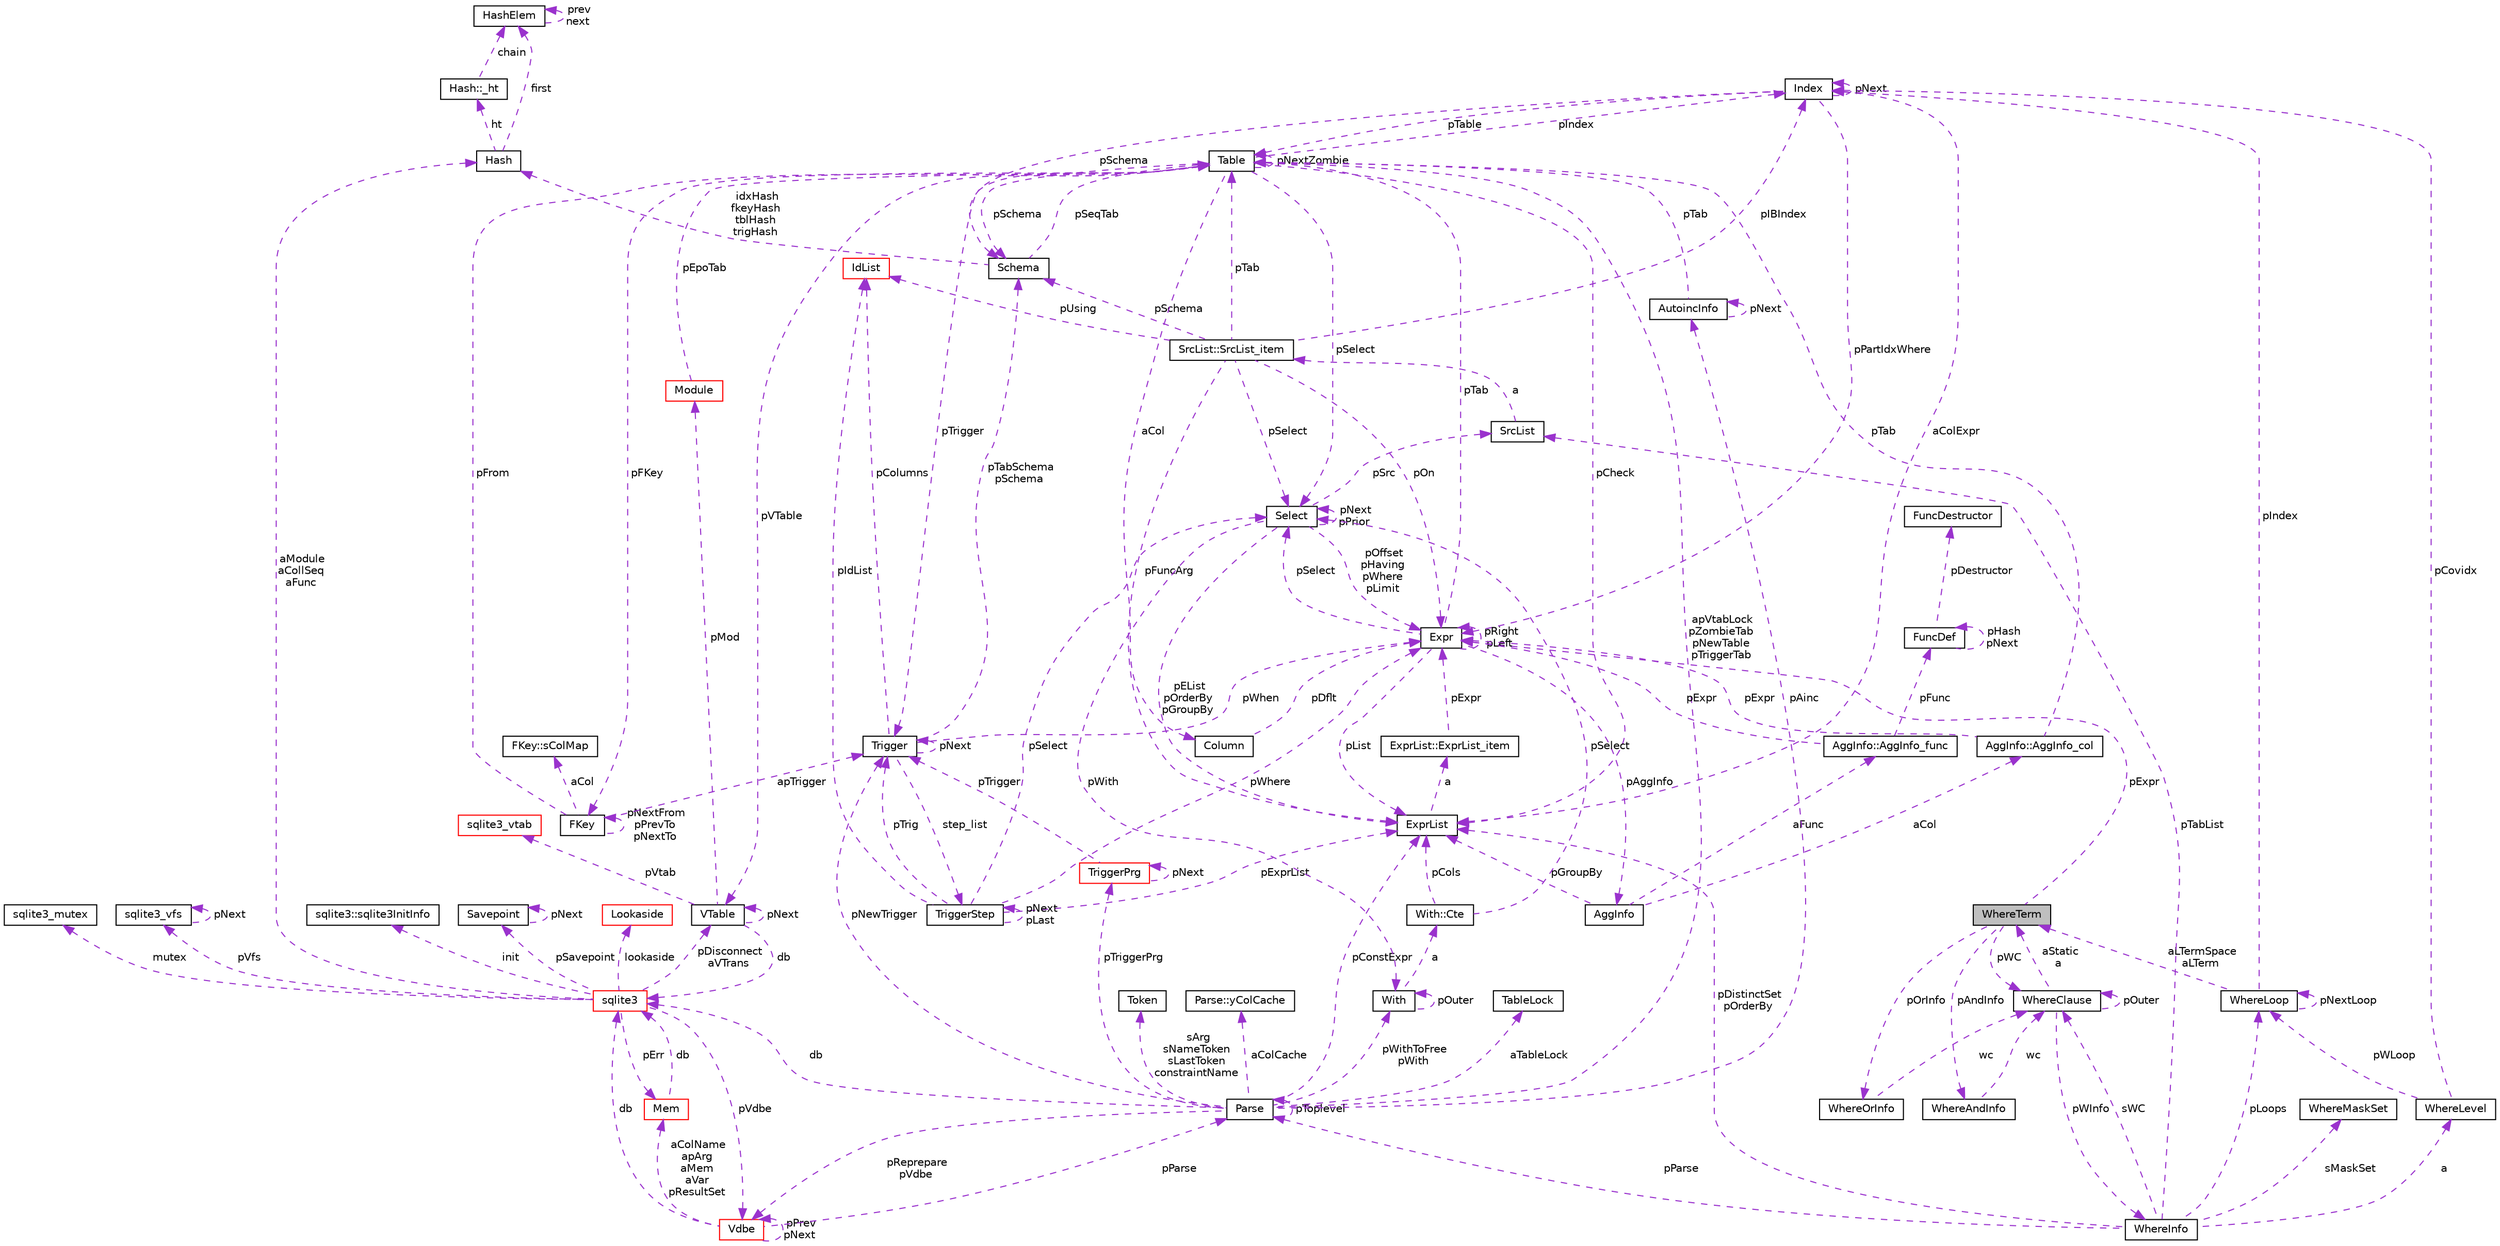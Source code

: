 digraph "WhereTerm"
{
  edge [fontname="Helvetica",fontsize="10",labelfontname="Helvetica",labelfontsize="10"];
  node [fontname="Helvetica",fontsize="10",shape=record];
  Node1 [label="WhereTerm",height=0.2,width=0.4,color="black", fillcolor="grey75", style="filled", fontcolor="black"];
  Node2 -> Node1 [dir="back",color="darkorchid3",fontsize="10",style="dashed",label=" pAndInfo" ,fontname="Helvetica"];
  Node2 [label="WhereAndInfo",height=0.2,width=0.4,color="black", fillcolor="white", style="filled",URL="$structWhereAndInfo.html"];
  Node3 -> Node2 [dir="back",color="darkorchid3",fontsize="10",style="dashed",label=" wc" ,fontname="Helvetica"];
  Node3 [label="WhereClause",height=0.2,width=0.4,color="black", fillcolor="white", style="filled",URL="$structWhereClause.html"];
  Node1 -> Node3 [dir="back",color="darkorchid3",fontsize="10",style="dashed",label=" aStatic\na" ,fontname="Helvetica"];
  Node4 -> Node3 [dir="back",color="darkorchid3",fontsize="10",style="dashed",label=" pWInfo" ,fontname="Helvetica"];
  Node4 [label="WhereInfo",height=0.2,width=0.4,color="black", fillcolor="white", style="filled",URL="$structWhereInfo.html"];
  Node5 -> Node4 [dir="back",color="darkorchid3",fontsize="10",style="dashed",label=" pLoops" ,fontname="Helvetica"];
  Node5 [label="WhereLoop",height=0.2,width=0.4,color="black", fillcolor="white", style="filled",URL="$structWhereLoop.html"];
  Node5 -> Node5 [dir="back",color="darkorchid3",fontsize="10",style="dashed",label=" pNextLoop" ,fontname="Helvetica"];
  Node1 -> Node5 [dir="back",color="darkorchid3",fontsize="10",style="dashed",label=" aLTermSpace\naLTerm" ,fontname="Helvetica"];
  Node6 -> Node5 [dir="back",color="darkorchid3",fontsize="10",style="dashed",label=" pIndex" ,fontname="Helvetica"];
  Node6 [label="Index",height=0.2,width=0.4,color="black", fillcolor="white", style="filled",URL="$structIndex.html"];
  Node7 -> Node6 [dir="back",color="darkorchid3",fontsize="10",style="dashed",label=" pSchema" ,fontname="Helvetica"];
  Node7 [label="Schema",height=0.2,width=0.4,color="black", fillcolor="white", style="filled",URL="$structSchema.html"];
  Node8 -> Node7 [dir="back",color="darkorchid3",fontsize="10",style="dashed",label=" pSeqTab" ,fontname="Helvetica"];
  Node8 [label="Table",height=0.2,width=0.4,color="black", fillcolor="white", style="filled",URL="$structTable.html"];
  Node7 -> Node8 [dir="back",color="darkorchid3",fontsize="10",style="dashed",label=" pSchema" ,fontname="Helvetica"];
  Node9 -> Node8 [dir="back",color="darkorchid3",fontsize="10",style="dashed",label=" aCol" ,fontname="Helvetica"];
  Node9 [label="Column",height=0.2,width=0.4,color="black", fillcolor="white", style="filled",URL="$structColumn.html"];
  Node10 -> Node9 [dir="back",color="darkorchid3",fontsize="10",style="dashed",label=" pDflt" ,fontname="Helvetica"];
  Node10 [label="Expr",height=0.2,width=0.4,color="black", fillcolor="white", style="filled",URL="$structExpr.html"];
  Node11 -> Node10 [dir="back",color="darkorchid3",fontsize="10",style="dashed",label=" pAggInfo" ,fontname="Helvetica"];
  Node11 [label="AggInfo",height=0.2,width=0.4,color="black", fillcolor="white", style="filled",URL="$structAggInfo.html"];
  Node12 -> Node11 [dir="back",color="darkorchid3",fontsize="10",style="dashed",label=" aCol" ,fontname="Helvetica"];
  Node12 [label="AggInfo::AggInfo_col",height=0.2,width=0.4,color="black", fillcolor="white", style="filled",URL="$structAggInfo_1_1AggInfo__col.html"];
  Node10 -> Node12 [dir="back",color="darkorchid3",fontsize="10",style="dashed",label=" pExpr" ,fontname="Helvetica"];
  Node8 -> Node12 [dir="back",color="darkorchid3",fontsize="10",style="dashed",label=" pTab" ,fontname="Helvetica"];
  Node13 -> Node11 [dir="back",color="darkorchid3",fontsize="10",style="dashed",label=" aFunc" ,fontname="Helvetica"];
  Node13 [label="AggInfo::AggInfo_func",height=0.2,width=0.4,color="black", fillcolor="white", style="filled",URL="$structAggInfo_1_1AggInfo__func.html"];
  Node10 -> Node13 [dir="back",color="darkorchid3",fontsize="10",style="dashed",label=" pExpr" ,fontname="Helvetica"];
  Node14 -> Node13 [dir="back",color="darkorchid3",fontsize="10",style="dashed",label=" pFunc" ,fontname="Helvetica"];
  Node14 [label="FuncDef",height=0.2,width=0.4,color="black", fillcolor="white", style="filled",URL="$structFuncDef.html"];
  Node15 -> Node14 [dir="back",color="darkorchid3",fontsize="10",style="dashed",label=" pDestructor" ,fontname="Helvetica"];
  Node15 [label="FuncDestructor",height=0.2,width=0.4,color="black", fillcolor="white", style="filled",URL="$structFuncDestructor.html"];
  Node14 -> Node14 [dir="back",color="darkorchid3",fontsize="10",style="dashed",label=" pHash\npNext" ,fontname="Helvetica"];
  Node16 -> Node11 [dir="back",color="darkorchid3",fontsize="10",style="dashed",label=" pGroupBy" ,fontname="Helvetica"];
  Node16 [label="ExprList",height=0.2,width=0.4,color="black", fillcolor="white", style="filled",URL="$structExprList.html"];
  Node17 -> Node16 [dir="back",color="darkorchid3",fontsize="10",style="dashed",label=" a" ,fontname="Helvetica"];
  Node17 [label="ExprList::ExprList_item",height=0.2,width=0.4,color="black", fillcolor="white", style="filled",URL="$structExprList_1_1ExprList__item.html"];
  Node10 -> Node17 [dir="back",color="darkorchid3",fontsize="10",style="dashed",label=" pExpr" ,fontname="Helvetica"];
  Node10 -> Node10 [dir="back",color="darkorchid3",fontsize="10",style="dashed",label=" pRight\npLeft" ,fontname="Helvetica"];
  Node8 -> Node10 [dir="back",color="darkorchid3",fontsize="10",style="dashed",label=" pTab" ,fontname="Helvetica"];
  Node18 -> Node10 [dir="back",color="darkorchid3",fontsize="10",style="dashed",label=" pSelect" ,fontname="Helvetica"];
  Node18 [label="Select",height=0.2,width=0.4,color="black", fillcolor="white", style="filled",URL="$structSelect.html"];
  Node10 -> Node18 [dir="back",color="darkorchid3",fontsize="10",style="dashed",label=" pOffset\npHaving\npWhere\npLimit" ,fontname="Helvetica"];
  Node19 -> Node18 [dir="back",color="darkorchid3",fontsize="10",style="dashed",label=" pWith" ,fontname="Helvetica"];
  Node19 [label="With",height=0.2,width=0.4,color="black", fillcolor="white", style="filled",URL="$structWith.html"];
  Node20 -> Node19 [dir="back",color="darkorchid3",fontsize="10",style="dashed",label=" a" ,fontname="Helvetica"];
  Node20 [label="With::Cte",height=0.2,width=0.4,color="black", fillcolor="white", style="filled",URL="$structWith_1_1Cte.html"];
  Node18 -> Node20 [dir="back",color="darkorchid3",fontsize="10",style="dashed",label=" pSelect" ,fontname="Helvetica"];
  Node16 -> Node20 [dir="back",color="darkorchid3",fontsize="10",style="dashed",label=" pCols" ,fontname="Helvetica"];
  Node19 -> Node19 [dir="back",color="darkorchid3",fontsize="10",style="dashed",label=" pOuter" ,fontname="Helvetica"];
  Node18 -> Node18 [dir="back",color="darkorchid3",fontsize="10",style="dashed",label=" pNext\npPrior" ,fontname="Helvetica"];
  Node21 -> Node18 [dir="back",color="darkorchid3",fontsize="10",style="dashed",label=" pSrc" ,fontname="Helvetica"];
  Node21 [label="SrcList",height=0.2,width=0.4,color="black", fillcolor="white", style="filled",URL="$structSrcList.html"];
  Node22 -> Node21 [dir="back",color="darkorchid3",fontsize="10",style="dashed",label=" a" ,fontname="Helvetica"];
  Node22 [label="SrcList::SrcList_item",height=0.2,width=0.4,color="black", fillcolor="white", style="filled",URL="$structSrcList_1_1SrcList__item.html"];
  Node7 -> Node22 [dir="back",color="darkorchid3",fontsize="10",style="dashed",label=" pSchema" ,fontname="Helvetica"];
  Node10 -> Node22 [dir="back",color="darkorchid3",fontsize="10",style="dashed",label=" pOn" ,fontname="Helvetica"];
  Node23 -> Node22 [dir="back",color="darkorchid3",fontsize="10",style="dashed",label=" pUsing" ,fontname="Helvetica"];
  Node23 [label="IdList",height=0.2,width=0.4,color="red", fillcolor="white", style="filled",URL="$structIdList.html"];
  Node8 -> Node22 [dir="back",color="darkorchid3",fontsize="10",style="dashed",label=" pTab" ,fontname="Helvetica"];
  Node18 -> Node22 [dir="back",color="darkorchid3",fontsize="10",style="dashed",label=" pSelect" ,fontname="Helvetica"];
  Node6 -> Node22 [dir="back",color="darkorchid3",fontsize="10",style="dashed",label=" pIBIndex" ,fontname="Helvetica"];
  Node16 -> Node22 [dir="back",color="darkorchid3",fontsize="10",style="dashed",label=" pFuncArg" ,fontname="Helvetica"];
  Node16 -> Node18 [dir="back",color="darkorchid3",fontsize="10",style="dashed",label=" pEList\npOrderBy\npGroupBy" ,fontname="Helvetica"];
  Node16 -> Node10 [dir="back",color="darkorchid3",fontsize="10",style="dashed",label=" pList" ,fontname="Helvetica"];
  Node24 -> Node8 [dir="back",color="darkorchid3",fontsize="10",style="dashed",label=" pFKey" ,fontname="Helvetica"];
  Node24 [label="FKey",height=0.2,width=0.4,color="black", fillcolor="white", style="filled",URL="$structFKey.html"];
  Node25 -> Node24 [dir="back",color="darkorchid3",fontsize="10",style="dashed",label=" aCol" ,fontname="Helvetica"];
  Node25 [label="FKey::sColMap",height=0.2,width=0.4,color="black", fillcolor="white", style="filled",URL="$structFKey_1_1sColMap.html"];
  Node24 -> Node24 [dir="back",color="darkorchid3",fontsize="10",style="dashed",label=" pNextFrom\npPrevTo\npNextTo" ,fontname="Helvetica"];
  Node8 -> Node24 [dir="back",color="darkorchid3",fontsize="10",style="dashed",label=" pFrom" ,fontname="Helvetica"];
  Node26 -> Node24 [dir="back",color="darkorchid3",fontsize="10",style="dashed",label=" apTrigger" ,fontname="Helvetica"];
  Node26 [label="Trigger",height=0.2,width=0.4,color="black", fillcolor="white", style="filled",URL="$structTrigger.html"];
  Node27 -> Node26 [dir="back",color="darkorchid3",fontsize="10",style="dashed",label=" step_list" ,fontname="Helvetica"];
  Node27 [label="TriggerStep",height=0.2,width=0.4,color="black", fillcolor="white", style="filled",URL="$structTriggerStep.html"];
  Node27 -> Node27 [dir="back",color="darkorchid3",fontsize="10",style="dashed",label=" pNext\npLast" ,fontname="Helvetica"];
  Node10 -> Node27 [dir="back",color="darkorchid3",fontsize="10",style="dashed",label=" pWhere" ,fontname="Helvetica"];
  Node23 -> Node27 [dir="back",color="darkorchid3",fontsize="10",style="dashed",label=" pIdList" ,fontname="Helvetica"];
  Node18 -> Node27 [dir="back",color="darkorchid3",fontsize="10",style="dashed",label=" pSelect" ,fontname="Helvetica"];
  Node26 -> Node27 [dir="back",color="darkorchid3",fontsize="10",style="dashed",label=" pTrig" ,fontname="Helvetica"];
  Node16 -> Node27 [dir="back",color="darkorchid3",fontsize="10",style="dashed",label=" pExprList" ,fontname="Helvetica"];
  Node7 -> Node26 [dir="back",color="darkorchid3",fontsize="10",style="dashed",label=" pTabSchema\npSchema" ,fontname="Helvetica"];
  Node10 -> Node26 [dir="back",color="darkorchid3",fontsize="10",style="dashed",label=" pWhen" ,fontname="Helvetica"];
  Node23 -> Node26 [dir="back",color="darkorchid3",fontsize="10",style="dashed",label=" pColumns" ,fontname="Helvetica"];
  Node26 -> Node26 [dir="back",color="darkorchid3",fontsize="10",style="dashed",label=" pNext" ,fontname="Helvetica"];
  Node28 -> Node8 [dir="back",color="darkorchid3",fontsize="10",style="dashed",label=" pVTable" ,fontname="Helvetica"];
  Node28 [label="VTable",height=0.2,width=0.4,color="black", fillcolor="white", style="filled",URL="$structVTable.html"];
  Node29 -> Node28 [dir="back",color="darkorchid3",fontsize="10",style="dashed",label=" db" ,fontname="Helvetica"];
  Node29 [label="sqlite3",height=0.2,width=0.4,color="red", fillcolor="white", style="filled",URL="$structsqlite3.html"];
  Node30 -> Node29 [dir="back",color="darkorchid3",fontsize="10",style="dashed",label=" pErr" ,fontname="Helvetica"];
  Node30 [label="Mem",height=0.2,width=0.4,color="red", fillcolor="white", style="filled",URL="$structMem.html"];
  Node29 -> Node30 [dir="back",color="darkorchid3",fontsize="10",style="dashed",label=" db" ,fontname="Helvetica"];
  Node31 -> Node29 [dir="back",color="darkorchid3",fontsize="10",style="dashed",label=" pVdbe" ,fontname="Helvetica"];
  Node31 [label="Vdbe",height=0.2,width=0.4,color="red", fillcolor="white", style="filled",URL="$structVdbe.html"];
  Node30 -> Node31 [dir="back",color="darkorchid3",fontsize="10",style="dashed",label=" aColName\napArg\naMem\naVar\npResultSet" ,fontname="Helvetica"];
  Node31 -> Node31 [dir="back",color="darkorchid3",fontsize="10",style="dashed",label=" pPrev\npNext" ,fontname="Helvetica"];
  Node29 -> Node31 [dir="back",color="darkorchid3",fontsize="10",style="dashed",label=" db" ,fontname="Helvetica"];
  Node32 -> Node31 [dir="back",color="darkorchid3",fontsize="10",style="dashed",label=" pParse" ,fontname="Helvetica"];
  Node32 [label="Parse",height=0.2,width=0.4,color="black", fillcolor="white", style="filled",URL="$structParse.html"];
  Node31 -> Node32 [dir="back",color="darkorchid3",fontsize="10",style="dashed",label=" pReprepare\npVdbe" ,fontname="Helvetica"];
  Node29 -> Node32 [dir="back",color="darkorchid3",fontsize="10",style="dashed",label=" db" ,fontname="Helvetica"];
  Node33 -> Node32 [dir="back",color="darkorchid3",fontsize="10",style="dashed",label=" aTableLock" ,fontname="Helvetica"];
  Node33 [label="TableLock",height=0.2,width=0.4,color="black", fillcolor="white", style="filled",URL="$structTableLock.html"];
  Node34 -> Node32 [dir="back",color="darkorchid3",fontsize="10",style="dashed",label=" sArg\nsNameToken\nsLastToken\nconstraintName" ,fontname="Helvetica"];
  Node34 [label="Token",height=0.2,width=0.4,color="black", fillcolor="white", style="filled",URL="$structToken.html"];
  Node19 -> Node32 [dir="back",color="darkorchid3",fontsize="10",style="dashed",label=" pWithToFree\npWith" ,fontname="Helvetica"];
  Node35 -> Node32 [dir="back",color="darkorchid3",fontsize="10",style="dashed",label=" aColCache" ,fontname="Helvetica"];
  Node35 [label="Parse::yColCache",height=0.2,width=0.4,color="black", fillcolor="white", style="filled",URL="$structParse_1_1yColCache.html"];
  Node8 -> Node32 [dir="back",color="darkorchid3",fontsize="10",style="dashed",label=" apVtabLock\npZombieTab\npNewTable\npTriggerTab" ,fontname="Helvetica"];
  Node26 -> Node32 [dir="back",color="darkorchid3",fontsize="10",style="dashed",label=" pNewTrigger" ,fontname="Helvetica"];
  Node36 -> Node32 [dir="back",color="darkorchid3",fontsize="10",style="dashed",label=" pTriggerPrg" ,fontname="Helvetica"];
  Node36 [label="TriggerPrg",height=0.2,width=0.4,color="red", fillcolor="white", style="filled",URL="$structTriggerPrg.html"];
  Node26 -> Node36 [dir="back",color="darkorchid3",fontsize="10",style="dashed",label=" pTrigger" ,fontname="Helvetica"];
  Node36 -> Node36 [dir="back",color="darkorchid3",fontsize="10",style="dashed",label=" pNext" ,fontname="Helvetica"];
  Node37 -> Node32 [dir="back",color="darkorchid3",fontsize="10",style="dashed",label=" pAinc" ,fontname="Helvetica"];
  Node37 [label="AutoincInfo",height=0.2,width=0.4,color="black", fillcolor="white", style="filled",URL="$structAutoincInfo.html"];
  Node8 -> Node37 [dir="back",color="darkorchid3",fontsize="10",style="dashed",label=" pTab" ,fontname="Helvetica"];
  Node37 -> Node37 [dir="back",color="darkorchid3",fontsize="10",style="dashed",label=" pNext" ,fontname="Helvetica"];
  Node16 -> Node32 [dir="back",color="darkorchid3",fontsize="10",style="dashed",label=" pConstExpr" ,fontname="Helvetica"];
  Node32 -> Node32 [dir="back",color="darkorchid3",fontsize="10",style="dashed",label=" pToplevel" ,fontname="Helvetica"];
  Node38 -> Node29 [dir="back",color="darkorchid3",fontsize="10",style="dashed",label=" pSavepoint" ,fontname="Helvetica"];
  Node38 [label="Savepoint",height=0.2,width=0.4,color="black", fillcolor="white", style="filled",URL="$structSavepoint.html"];
  Node38 -> Node38 [dir="back",color="darkorchid3",fontsize="10",style="dashed",label=" pNext" ,fontname="Helvetica"];
  Node39 -> Node29 [dir="back",color="darkorchid3",fontsize="10",style="dashed",label=" lookaside" ,fontname="Helvetica"];
  Node39 [label="Lookaside",height=0.2,width=0.4,color="red", fillcolor="white", style="filled",URL="$structLookaside.html"];
  Node40 -> Node29 [dir="back",color="darkorchid3",fontsize="10",style="dashed",label=" mutex" ,fontname="Helvetica"];
  Node40 [label="sqlite3_mutex",height=0.2,width=0.4,color="black", fillcolor="white", style="filled",URL="$structsqlite3__mutex.html"];
  Node41 -> Node29 [dir="back",color="darkorchid3",fontsize="10",style="dashed",label=" pVfs" ,fontname="Helvetica"];
  Node41 [label="sqlite3_vfs",height=0.2,width=0.4,color="black", fillcolor="white", style="filled",URL="$structsqlite3__vfs.html"];
  Node41 -> Node41 [dir="back",color="darkorchid3",fontsize="10",style="dashed",label=" pNext" ,fontname="Helvetica"];
  Node42 -> Node29 [dir="back",color="darkorchid3",fontsize="10",style="dashed",label=" init" ,fontname="Helvetica"];
  Node42 [label="sqlite3::sqlite3InitInfo",height=0.2,width=0.4,color="black", fillcolor="white", style="filled",URL="$structsqlite3_1_1sqlite3InitInfo.html"];
  Node28 -> Node29 [dir="back",color="darkorchid3",fontsize="10",style="dashed",label=" pDisconnect\naVTrans" ,fontname="Helvetica"];
  Node43 -> Node29 [dir="back",color="darkorchid3",fontsize="10",style="dashed",label=" aModule\naCollSeq\naFunc" ,fontname="Helvetica"];
  Node43 [label="Hash",height=0.2,width=0.4,color="black", fillcolor="white", style="filled",URL="$structHash.html"];
  Node44 -> Node43 [dir="back",color="darkorchid3",fontsize="10",style="dashed",label=" ht" ,fontname="Helvetica"];
  Node44 [label="Hash::_ht",height=0.2,width=0.4,color="black", fillcolor="white", style="filled",URL="$structHash_1_1__ht.html"];
  Node45 -> Node44 [dir="back",color="darkorchid3",fontsize="10",style="dashed",label=" chain" ,fontname="Helvetica"];
  Node45 [label="HashElem",height=0.2,width=0.4,color="black", fillcolor="white", style="filled",URL="$structHashElem.html"];
  Node45 -> Node45 [dir="back",color="darkorchid3",fontsize="10",style="dashed",label=" prev\nnext" ,fontname="Helvetica"];
  Node45 -> Node43 [dir="back",color="darkorchid3",fontsize="10",style="dashed",label=" first" ,fontname="Helvetica"];
  Node28 -> Node28 [dir="back",color="darkorchid3",fontsize="10",style="dashed",label=" pNext" ,fontname="Helvetica"];
  Node46 -> Node28 [dir="back",color="darkorchid3",fontsize="10",style="dashed",label=" pMod" ,fontname="Helvetica"];
  Node46 [label="Module",height=0.2,width=0.4,color="red", fillcolor="white", style="filled",URL="$structModule.html"];
  Node8 -> Node46 [dir="back",color="darkorchid3",fontsize="10",style="dashed",label=" pEpoTab" ,fontname="Helvetica"];
  Node47 -> Node28 [dir="back",color="darkorchid3",fontsize="10",style="dashed",label=" pVtab" ,fontname="Helvetica"];
  Node47 [label="sqlite3_vtab",height=0.2,width=0.4,color="red", fillcolor="white", style="filled",URL="$structsqlite3__vtab.html"];
  Node8 -> Node8 [dir="back",color="darkorchid3",fontsize="10",style="dashed",label=" pNextZombie" ,fontname="Helvetica"];
  Node26 -> Node8 [dir="back",color="darkorchid3",fontsize="10",style="dashed",label=" pTrigger" ,fontname="Helvetica"];
  Node18 -> Node8 [dir="back",color="darkorchid3",fontsize="10",style="dashed",label=" pSelect" ,fontname="Helvetica"];
  Node16 -> Node8 [dir="back",color="darkorchid3",fontsize="10",style="dashed",label=" pCheck" ,fontname="Helvetica"];
  Node6 -> Node8 [dir="back",color="darkorchid3",fontsize="10",style="dashed",label=" pIndex" ,fontname="Helvetica"];
  Node43 -> Node7 [dir="back",color="darkorchid3",fontsize="10",style="dashed",label=" idxHash\nfkeyHash\ntblHash\ntrigHash" ,fontname="Helvetica"];
  Node10 -> Node6 [dir="back",color="darkorchid3",fontsize="10",style="dashed",label=" pPartIdxWhere" ,fontname="Helvetica"];
  Node8 -> Node6 [dir="back",color="darkorchid3",fontsize="10",style="dashed",label=" pTable" ,fontname="Helvetica"];
  Node16 -> Node6 [dir="back",color="darkorchid3",fontsize="10",style="dashed",label=" aColExpr" ,fontname="Helvetica"];
  Node6 -> Node6 [dir="back",color="darkorchid3",fontsize="10",style="dashed",label=" pNext" ,fontname="Helvetica"];
  Node3 -> Node4 [dir="back",color="darkorchid3",fontsize="10",style="dashed",label=" sWC" ,fontname="Helvetica"];
  Node48 -> Node4 [dir="back",color="darkorchid3",fontsize="10",style="dashed",label=" a" ,fontname="Helvetica"];
  Node48 [label="WhereLevel",height=0.2,width=0.4,color="black", fillcolor="white", style="filled",URL="$structWhereLevel.html"];
  Node5 -> Node48 [dir="back",color="darkorchid3",fontsize="10",style="dashed",label=" pWLoop" ,fontname="Helvetica"];
  Node6 -> Node48 [dir="back",color="darkorchid3",fontsize="10",style="dashed",label=" pCovidx" ,fontname="Helvetica"];
  Node49 -> Node4 [dir="back",color="darkorchid3",fontsize="10",style="dashed",label=" sMaskSet" ,fontname="Helvetica"];
  Node49 [label="WhereMaskSet",height=0.2,width=0.4,color="black", fillcolor="white", style="filled",URL="$structWhereMaskSet.html"];
  Node21 -> Node4 [dir="back",color="darkorchid3",fontsize="10",style="dashed",label=" pTabList" ,fontname="Helvetica"];
  Node16 -> Node4 [dir="back",color="darkorchid3",fontsize="10",style="dashed",label=" pDistinctSet\npOrderBy" ,fontname="Helvetica"];
  Node32 -> Node4 [dir="back",color="darkorchid3",fontsize="10",style="dashed",label=" pParse" ,fontname="Helvetica"];
  Node3 -> Node3 [dir="back",color="darkorchid3",fontsize="10",style="dashed",label=" pOuter" ,fontname="Helvetica"];
  Node50 -> Node1 [dir="back",color="darkorchid3",fontsize="10",style="dashed",label=" pOrInfo" ,fontname="Helvetica"];
  Node50 [label="WhereOrInfo",height=0.2,width=0.4,color="black", fillcolor="white", style="filled",URL="$structWhereOrInfo.html"];
  Node3 -> Node50 [dir="back",color="darkorchid3",fontsize="10",style="dashed",label=" wc" ,fontname="Helvetica"];
  Node10 -> Node1 [dir="back",color="darkorchid3",fontsize="10",style="dashed",label=" pExpr" ,fontname="Helvetica"];
  Node3 -> Node1 [dir="back",color="darkorchid3",fontsize="10",style="dashed",label=" pWC" ,fontname="Helvetica"];
}
